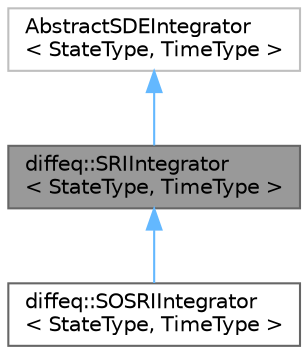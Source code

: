 digraph "diffeq::SRIIntegrator&lt; StateType, TimeType &gt;"
{
 // LATEX_PDF_SIZE
  bgcolor="transparent";
  edge [fontname=Helvetica,fontsize=10,labelfontname=Helvetica,labelfontsize=10];
  node [fontname=Helvetica,fontsize=10,shape=box,height=0.2,width=0.4];
  Node1 [id="Node000001",label="diffeq::SRIIntegrator\l\< StateType, TimeType \>",height=0.2,width=0.4,color="gray40", fillcolor="grey60", style="filled", fontcolor="black",tooltip="SRI (Stochastic Runge-Kutta for general Itô SDEs) integrator."];
  Node2 -> Node1 [id="edge1_Node000001_Node000002",dir="back",color="steelblue1",style="solid",tooltip=" "];
  Node2 [id="Node000002",label="AbstractSDEIntegrator\l\< StateType, TimeType \>",height=0.2,width=0.4,color="grey75", fillcolor="white", style="filled",tooltip=" "];
  Node1 -> Node3 [id="edge2_Node000001_Node000003",dir="back",color="steelblue1",style="solid",tooltip=" "];
  Node3 [id="Node000003",label="diffeq::SOSRIIntegrator\l\< StateType, TimeType \>",height=0.2,width=0.4,color="gray40", fillcolor="white", style="filled",URL="$classdiffeq_1_1_s_o_s_r_i_integrator.html",tooltip="SOSRI (Stability-Optimized SRI) integrator."];
}
